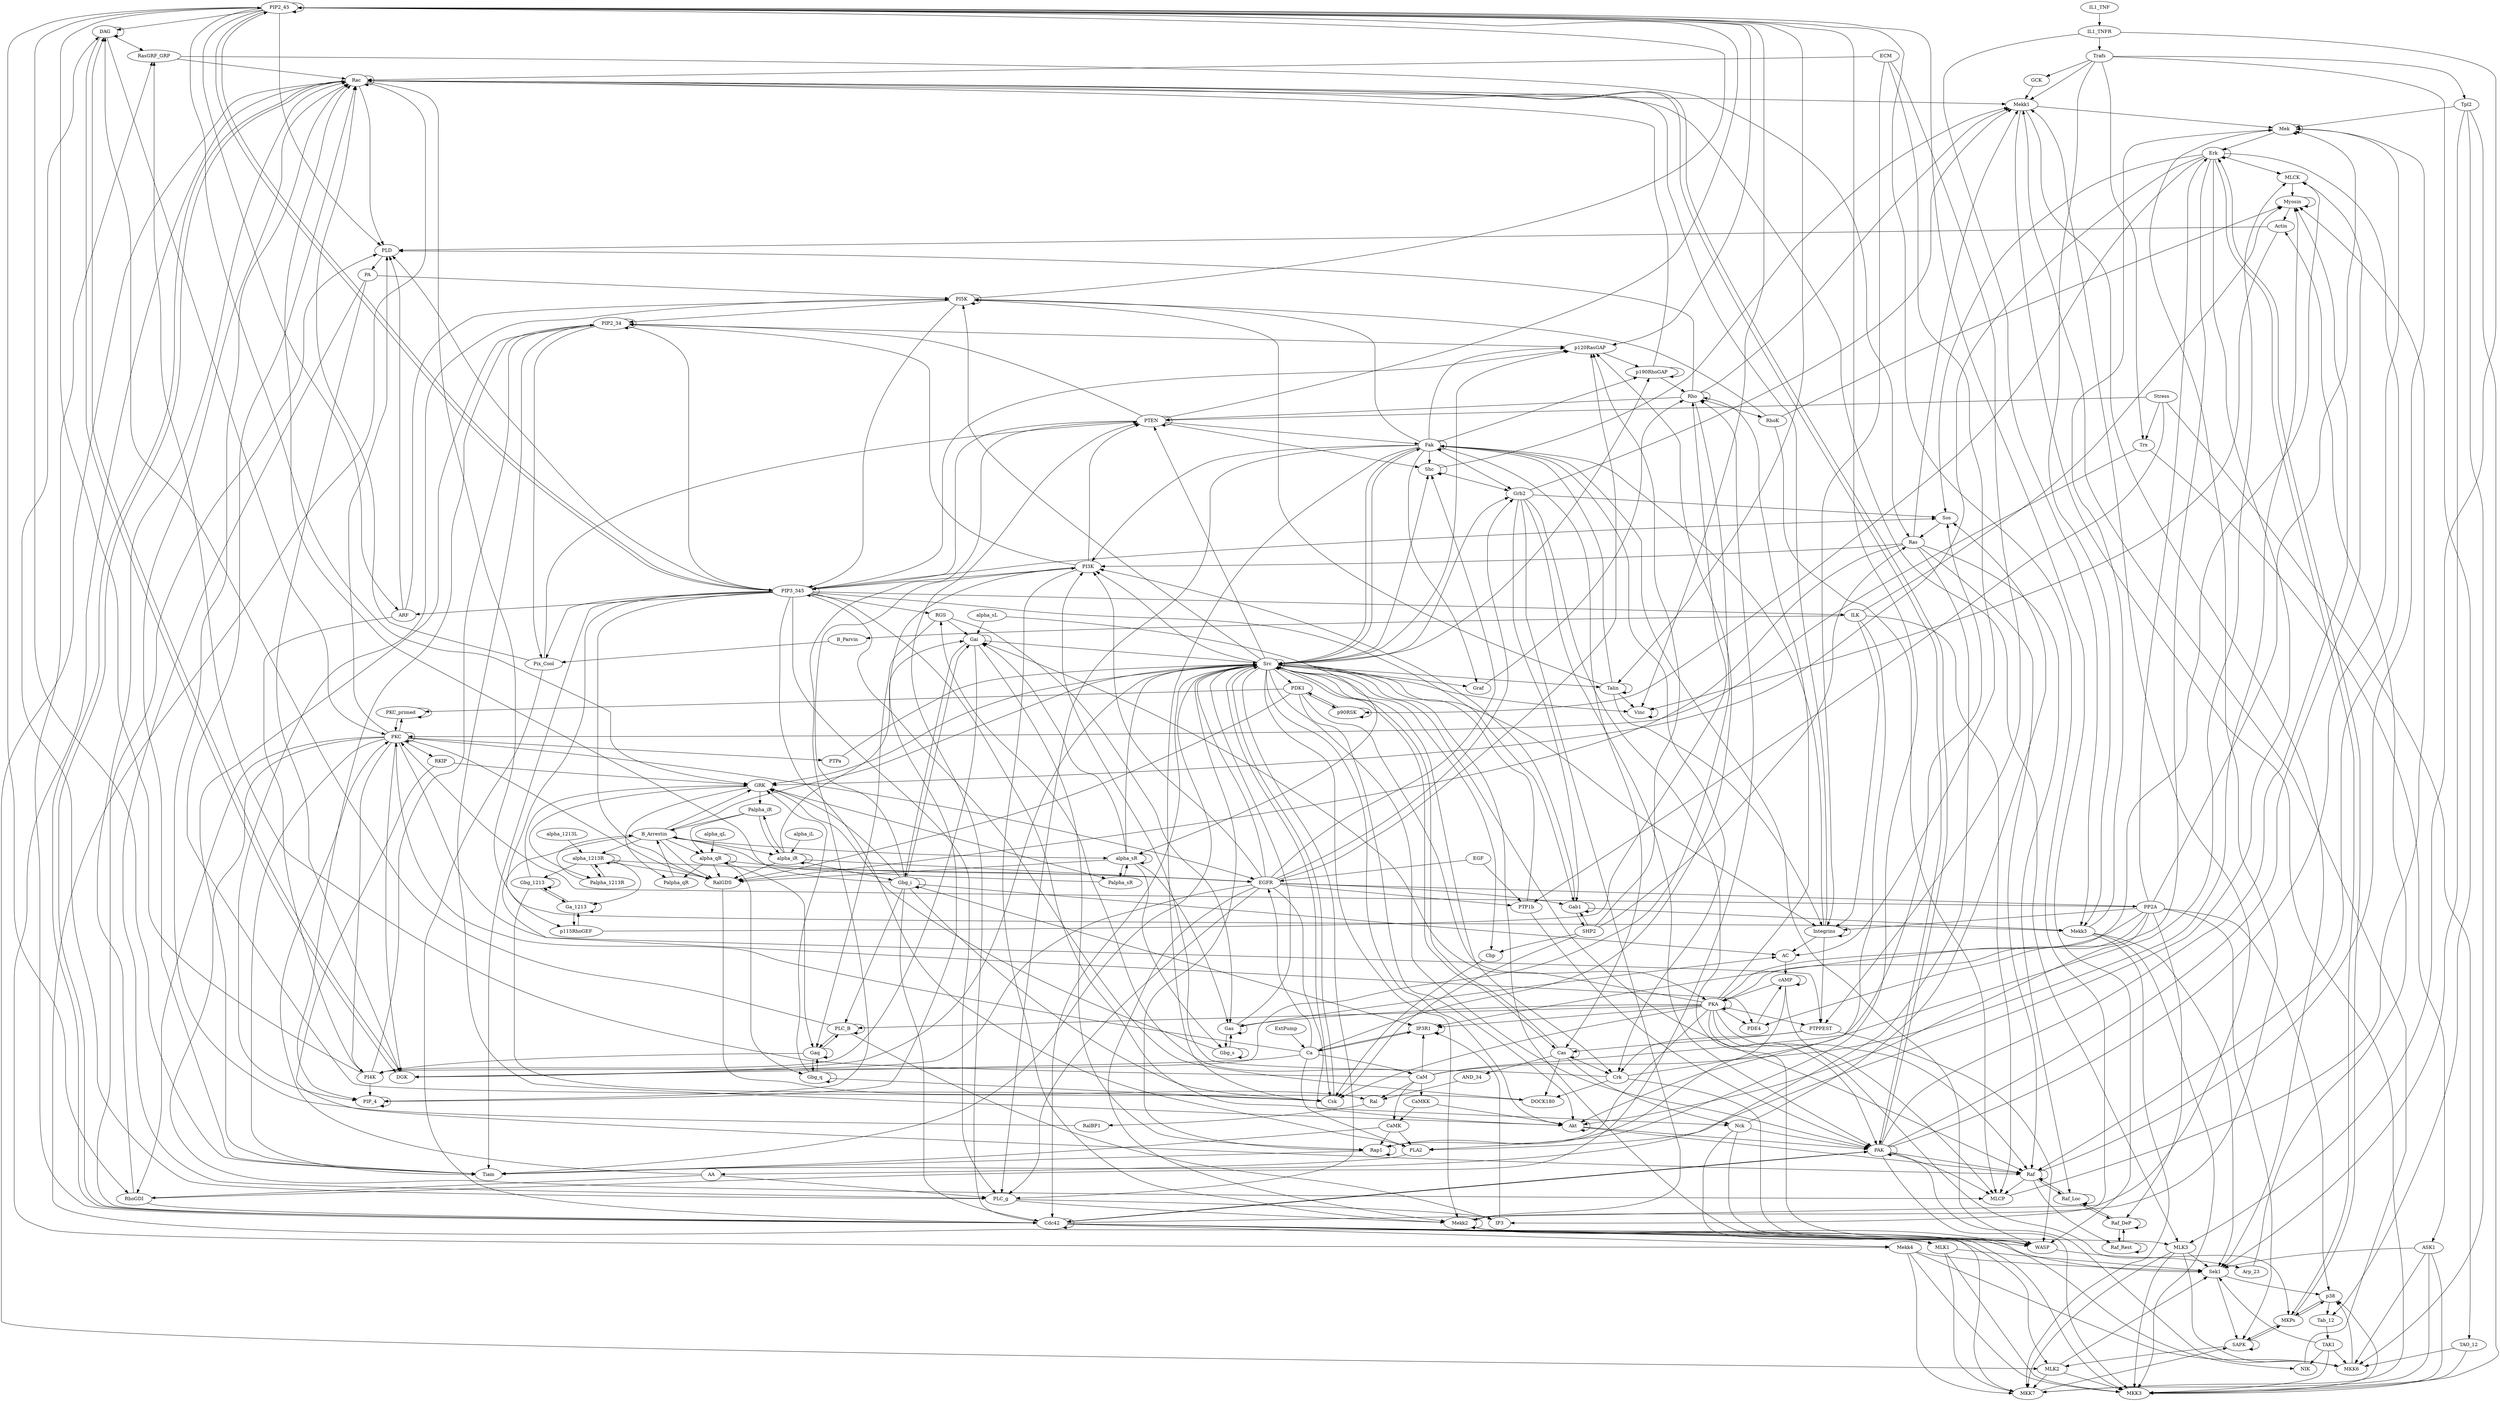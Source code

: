 digraph  {
" Vinc " [equation="  ( Talin && (  (  ( Src )  )  ) )  || ( Actin && (  (  ( Talin && Vinc )  )  && (  ( ! PIP2_45 )  )  ) ) "];
" RKIP " [equation="  ( PKC ) "];
" MLCK " [equation="  (  (  ( CaM && (  (  ( ! PAK )  )  && (  ( ! PKA )  )  )  ) && ! ( PKA  )  ) && ! ( PAK  )  )  || (  (  ( Erk && (  (  ( ! PKA )  )  && (  ( ! PAK )  )  )  ) && ! ( PKA  )  ) && ! ( PAK  )  ) "];
" Gbg_s " [equation="  ( Gas )  || ( alpha_sR && (  (  ( ! Gbg_s )  )  && (  ( ! Gas )  )  ) ) "];
" PTPPEST " [equation="  (  (  ( Integrins && (  (  ( ECM )  )  )  ) && ! ( PKC  )  ) && ! ( PKA  )  ) "];
" Gai " [equation="  ( Gbg_i && (  (  ( ! RGS )  )  && (  ( Gai )  )  ) )  || ( alpha_iR && (  (  ( ! Gbg_i && ! Gai )  )  ) )  || ( PKA && (  (  ( ! Gai )  )  && (  ( ! alpha_sR )  )  && (  ( alpha_sL )  )  && (  ( ! Gbg_i )  )  ) ) "];
" RalGDS " [equation="  (  (  ( alpha_sR && (  (  ( B_Arrestin )  )  )  ) && ! ( PKC  )  ) && ! ( Ras && (  (  ( PDK1 )  )  && (  ( PIP3_345 )  )  )  )  )  || (  (  ( alpha_iR && (  (  ( B_Arrestin )  )  )  ) && ! ( PKC  )  ) && ! ( Ras && (  (  ( PDK1 )  )  && (  ( PIP3_345 )  )  )  )  )  || (  (  ( alpha_qR && (  (  ( B_Arrestin )  )  )  ) && ! ( PKC  )  ) && ! ( Ras && (  (  ( PDK1 )  )  && (  ( PIP3_345 )  )  )  )  )  || (  (  ( alpha_1213R && (  (  ( B_Arrestin )  )  )  ) && ! ( PKC  )  ) && ! ( Ras && (  (  ( PDK1 )  )  && (  ( PIP3_345 )  )  )  )  ) "];
" Palpha_iR " [equation="  ( alpha_iR && (  (  ( GRK )  )  ) ) "];
" alpha_1213R " [equation="  (  ( alpha_1213L  ) && ! ( B_Arrestin && (  (  ( ! Palpha_1213R && ! alpha_1213L && ! alpha_1213R )  )  || (  ( Palpha_1213R )  )  )  )  )  || (  ( Palpha_1213R && (  (  ( ! B_Arrestin )  )  )  ) && ! ( B_Arrestin && (  (  ( ! Palpha_1213R && ! alpha_1213L && ! alpha_1213R )  )  || (  ( Palpha_1213R )  )  )  )  )  || (  ( alpha_1213R  ) && ! ( B_Arrestin && (  (  ( ! Palpha_1213R && ! alpha_1213L && ! alpha_1213R )  )  || (  ( Palpha_1213R )  )  )  )  ) "];
" DAG " [equation="  (  ( PLC_B && (  (  ( PIP2_45 )  )  )  ) && ! ( DGK && (  (  ( DAG )  )  )  )  )  || (  ( PLC_g && (  (  ( PIP2_45 )  )  )  ) && ! ( DGK && (  (  ( DAG )  )  )  )  )  || ( DAG && (  (  ( ! DGK )  )  ) ) "];
" PIP2_45 " [equation="  ( PTEN && (  (  ( PIP3_345 )  )  ) )  || ( PI4K && (  (  ( PI5K )  )  ) )  || ( PIP2_45 ) "];
" Gbg_1213 " [equation="  ( Ga_1213 )  || ( alpha_1213R && (  (  ( ! Ga_1213 )  )  && (  ( ! Gbg_1213 )  )  ) ) "];
" Tpl2 " [equation="  ( Trafs ) "];
" RhoK " [equation="  ( Rho ) "];
" RGS " [equation="  ( CaM && (  (  ( PIP3_345 )  )  ) ) "];
" DGK " [equation="  ( PKC && (  (  ( DAG )  )  ) )  || ( Src && (  (  ( PA && Ca )  )  ) )  || ( EGFR ) "];
" cAMP " [equation="  (  ( AC  ) && ! ( PDE4  )  )  || (  ( cAMP  ) && ! ( PDE4  )  ) "];
" PDK1 " [equation="  ( p90RSK )  || ( Src ) "];
" TAO_12 " [equation="  ( Stress ) "];
" B_Arrestin " [equation="  ( Palpha_iR )  || ( Palpha_qR )  || ( Palpha_1213R )  || ( Palpha_sR ) "];
" B_Parvin " [equation="  ( ILK ) "];
" PLA2 " [equation="  ( PIP2_45 && (  (  ( Erk )  )  && (  ( PIP3_345 )  )  ) )  || ( PIP3_345 && (  (  ( CaMK )  )  && (  ( PIP2_45 )  )  ) )  || ( CaMK && (  (  ( Ca )  )  ) )  || ( Erk && (  (  ( Ca )  )  ) ) "];
" RasGRF_GRP " [equation="  ( CaM && (  (  ( Cdc42 )  )  ) )  || ( DAG && (  (  ( Cdc42 )  )  ) ) "];
" Rac " [equation="  (  (  (  ( RasGRF_GRP && (  (  ( ECM && Integrins )  )  )  ) && ! ( RalBP1 && (  (  ( Rac )  )  )  )  ) && ! ( p190RhoGAP && (  (  ( Rac )  )  )  )  ) && ! ( RhoGDI && (  (  ( ! PAK )  )  )  )  )  || (  ( Pix_Cool && (  (  ( ! PAK )  && (  (  ( ! RhoGDI )  )  &&  (  ( ECM && Integrins )  )  &&  (  ( ! Rac )  )  &&  (  ( ! DOCK180 && ! RasGRF_GRP && ! Tiam )  )  &&  (  ( Cdc42 )  )  )  )  || (  ( ! Gbg_i )  && (  (  ( Cdc42 )  )  &&  (  ( ECM && Integrins )  )  &&  (  ( ! Rac )  )  )  )  || (  ( Gbg_i && PAK )  && (  (  ( ! Rac && ! Cdc42 )  )  &&  (  ( ECM && Integrins )  )  )  )  )  ) && ! ( RhoGDI && (  (  ( ! PAK )  )  )  )  )  || (  (  (  ( Tiam && (  (  ( ECM && Integrins )  )  )  ) && ! ( RalBP1 && (  (  ( Rac )  )  )  )  ) && ! ( p190RhoGAP && (  (  ( Rac )  )  )  )  ) && ! ( RhoGDI && (  (  ( ! PAK )  )  )  )  )  || (  (  (  ( DOCK180 && (  (  ( ECM && Integrins )  )  )  ) && ! ( RalBP1 && (  (  ( Rac )  )  )  )  ) && ! ( p190RhoGAP && (  (  ( Rac )  )  )  )  ) && ! ( RhoGDI && (  (  ( ! PAK )  )  )  )  ) "];
" ILK " [equation="  ( PIP3_345 ) "];
" IL1_TNFR " [equation="  ( IL1_TNF ) "];
" Mekk1 " [equation="  ( Rho && (  (  ( Shc )  )  || (  ( Grb2 )  )  ) )  || ( NIK && (  (  ( Shc )  )  || (  ( Grb2 )  )  ) )  || ( Grb2 && (  (  ( Shc )  )  ) )  || ( Trafs )  || ( Rac )  || ( Ras )  || ( GCK )  || ( Cdc42 ) "];
" PI4K " [equation="  ( Rho )  || ( PKC )  || ( ARF )  || ( Gai )  || ( Gaq ) "];
" p90RSK " [equation="  ( Erk && (  (  ( ! p90RSK )  )  && (  ( PDK1 )  )  ) ) "];
" p120RasGAP " [equation="  (  (  ( PIP3_345  ) && ! ( Fak  )  ) && ! ( Src  )  )  || (  (  ( PIP2_34  ) && ! ( Fak  )  ) && ! ( Src  )  )  || (  (  ( PIP2_45  ) && ! ( Fak  )  ) && ! ( Src  )  )  || (  (  ( Ca  ) && ! ( Fak  )  ) && ! ( Src  )  )  || (  (  (  ( EGFR  ) && ! ( Fak  )  ) && ! ( SHP2  )  ) && ! ( Src  )  ) "];
" MKK6 " [equation="  ( Mekk4 && (  (  ( ASK1 )  )  ) )  || ( PAK && (  (  ( ASK1 )  )  ) )  || ( MLK3 && (  (  ( ASK1 )  )  ) )  || ( TAK1 && (  (  ( ASK1 )  )  ) )  || ( Tpl2 && (  (  ( ASK1 )  )  ) )  || ( TAO_12 && (  (  ( ASK1 )  )  ) ) "];
" Crk " [equation="  (  ( Cas && (  (  ( Fak || Src )  )  )  ) && ! ( PTPPEST  )  ) "];
" Trx " [equation="  ( Stress )  || ( Trafs ) "];
" Ral " [equation="  ( CaM )  || ( RalGDS )  || ( AND_34 ) "];
" Src " [equation="  (  ( Gas && (  (  ( B_Arrestin )  )  )  ) && ! ( Csk && (  (  ( Src )  )  )  )  )  || (  ( PTPa  ) && ! ( Csk && (  (  ( Src )  )  )  )  )  || (  ( alpha_sR && (  (  ( B_Arrestin )  )  )  ) && ! ( Csk && (  (  ( Src )  )  )  )  )  || (  ( Fak && (  (  ( PTP1b )  )  )  ) && ! ( Csk && (  (  ( Src )  )  )  )  )  || (  ( Cas && (  (  ( PTP1b )  )  )  ) && ! ( Csk && (  (  ( Src )  )  )  )  )  || (  ( EGFR  ) && ! ( Csk && (  (  ( Src )  )  )  )  )  || (  ( Gai && (  (  ( B_Arrestin )  )  )  ) && ! ( Csk && (  (  ( Src )  )  )  )  ) "];
" Rap1 " [equation="  ( PKA && (  (  ( Src && cAMP )  )  && (  ( ! Rap1 || ! Gai )  )  ) )  || ( CaMK && (  (  ( Src && cAMP )  )  && (  ( ! Rap1 || ! Gai )  )  ) ) "];
" PI5K " [equation="  ( PA )  || ( PI5K && (  (  ( Talin )  )  ) )  || ( RhoK )  || ( Src && (  (  ( ! PI5K )  )  && (  ( ! Talin )  )  && (  ( Fak )  )  ) )  || ( ARF ) "];
" Integrins " [equation="  ( Talin && (  (  ( ECM )  )  && (  ( ! ILK && ! Integrins )  )  ) )  || ( Src && (  (  ( ! ILK && ! ECM && ! Talin && ! PP2A && ! Integrins )  )  ) )  || ( PP2A && (  (  ( ! Integrins )  )  && (  ( ILK && ECM && Talin )  )  ) )  || ( Integrins && (  (  ( ! ILK && ! Src )  )  ) ) "];
" Cdc42 " [equation="  (  ( Cdc42 && (  (  ( ! RhoGDI )  )  && (  ( Pix_Cool )  )  )  ) && ! ( RhoGDI && (  (  ( Src )  )  )  )  )  || (  ( Pix_Cool && (  (  ( ! Rac && ! Cdc42 )  )  && (  ( Gbg_i && PAK )  )  )  ) && ! ( RhoGDI && (  (  ( Src )  )  )  )  ) "];
" alpha_iR " [equation="  (  ( alpha_iL  ) && ! ( B_Arrestin && (  (  ( ! alpha_iL && ! alpha_iR && ! Palpha_iR )  )  || (  ( Palpha_iR )  )  )  )  )  || (  ( Palpha_iR && (  (  ( ! B_Arrestin )  )  )  ) && ! ( B_Arrestin && (  (  ( ! alpha_iL && ! alpha_iR && ! Palpha_iR )  )  || (  ( Palpha_iR )  )  )  )  )  || (  ( alpha_iR  ) && ! ( B_Arrestin && (  (  ( ! alpha_iL && ! alpha_iR && ! Palpha_iR )  )  || (  ( Palpha_iR )  )  )  )  ) "];
" Akt " [equation="  ( CaMKK && (  (  ( PIP3_345 || PIP2_34 )  )  && (  ( ILK && Src )  )  && (  ( ! Akt )  )  ) )  || ( Akt && (  (  ( ! PP2A )  )  ) )  || ( PDK1 && (  (  ( ILK && Src )  )  && (  ( PIP3_345 || PIP2_34 )  )  && (  ( ! Akt )  )  ) ) "];
" ASK1 " [equation="  ( Trx ) "];
" Mekk2 " [equation="  ( PI3K && (  (  ( ! Mekk2 )  )  && (  ( EGFR )  )  ) )  || ( Src && (  (  ( EGFR )  )  && (  ( ! Mekk2 )  )  ) )  || ( PLC_g && (  (  ( EGFR )  )  && (  ( ! Mekk2 )  )  ) )  || ( Grb2 && (  (  ( ! Mekk2 )  )  && (  ( EGFR )  )  ) ) "];
" PTP1b " [equation="  (  ! (  ( Stress )  || ( EGFR && (  (  ( EGF )  )  ) )  )  ) || ! ( EGFR || Stress || EGF ) "];
" TAK1 " [equation="  ( Tab_12 ) "];
" Nck " [equation="  ( Cas )  || ( EGFR ) "];
" PKC_primed " [equation="  ( PKC && (  (  ( ! PKC_primed )  )  && (  ( PDK1 )  )  ) )  || ( PKC_primed && (  (  ( ! PKC )  )  ) )  || ( PDK1 && (  (  ( ! PKC )  )  ) ) "];
" MLK3 " [equation="  ( IL1_TNFR )  || ( Rac )  || ( Cdc42 ) "];
" PTPa " [equation="  ( PKC ) "];
" Ca " [equation="  (  ( IP3R1  ) && ! ( ExtPump  )  ) "];
" MKPs " [equation="  ( p38 && (  (  ( cAMP )  )  ) )  || ( Erk && (  (  ( cAMP )  )  ) )  || ( SAPK && (  (  ( cAMP )  )  ) ) "];
" PKA " [equation="  (  ( PKA && (  (  ( cAMP )  )  )  ) && ! ( PP2A && (  (  ( PKA )  )  )  )  )  || (  ( PDK1 && (  (  ( cAMP )  )  )  ) && ! ( PP2A && (  (  ( PKA )  )  )  )  ) "];
" PA " [equation="  ( PLD ) "];
" alpha_sR " [equation="  (  ( alpha_sR  ) && ! ( B_Arrestin && (  (  ( ! alpha_sL && ! alpha_sR && ! Palpha_sR )  )  || (  ( Palpha_sR )  )  )  )  )  || (  ( alpha_sL  ) && ! ( B_Arrestin && (  (  ( ! alpha_sL && ! alpha_sR && ! Palpha_sR )  )  || (  ( Palpha_sR )  )  )  )  )  || (  ( Palpha_sR && (  (  ( ! B_Arrestin )  )  )  ) && ! ( B_Arrestin && (  (  ( ! alpha_sL && ! alpha_sR && ! Palpha_sR )  )  || (  ( Palpha_sR )  )  )  )  ) "];
" GRK " [equation="  (  (  ( Gbg_i && (  (  ( PIP2_45 )  )  )  ) && ! ( RKIP  )  ) && ! ( Erk  )  )  || (  (  ( Gbg_q && (  (  ( PIP2_45 )  )  )  ) && ! ( RKIP  )  ) && ! ( Erk  )  )  || (  (  ( B_Arrestin && (  (  ( Src )  )  )  ) && ! ( RKIP  )  ) && ! ( Erk  )  )  || (  (  ( Gbg_1213 && (  (  ( PIP2_45 )  )  )  ) && ! ( RKIP  )  ) && ! ( Erk  )  )  || (  (  ( Gbg_s && (  (  ( PIP2_45 )  )  )  ) && ! ( RKIP  )  ) && ! ( Erk  )  ) "];
" Actin " [equation="  ( Arp_23 && (  (  ( Myosin )  )  ) ) "];
" p38 " [equation="  (  (  ( MKK6  ) && ! ( PP2A  )  ) && ! ( MKPs  )  )  || (  (  ( MKK3  ) && ! ( PP2A  )  ) && ! ( MKPs  )  )  || (  (  ( Sek1  ) && ! ( PP2A  )  ) && ! ( MKPs  )  ) "];
" AA " [equation="  ( PLA2 ) "];
" DOCK180 " [equation="  ( Crk && (  (  ( Cas )  )  && (  ( PIP3_345 )  )  ) ) "];
" Ras " [equation="  ( RasGRF_GRP )  || ( SHP2 )  || ( Sos ) "];
" CaM " [equation="  ( Ca ) "];
" Tiam " [equation="  ( PKC && (  (  ( PIP2_45 || Ras || Rap1 )  )  && (  ( PIP3_345 || PIP2_34 )  )  ) )  || ( Src && (  (  ( PIP2_45 || Ras || Rap1 )  )  && (  ( PIP3_345 || PIP2_34 )  )  ) )  || ( CaMK && (  (  ( PIP3_345 || PIP2_34 )  )  && (  ( PIP2_45 || Ras || Rap1 )  )  ) ) "];
" Gbg_q " [equation="  ( alpha_qR && (  (  ( ! Gaq )  )  && (  ( ! Gbg_q )  )  ) )  || ( Gaq ) "];
" PDE4 " [equation="  ( B_Arrestin && (  (  ( ! Erk )  )  ) )  || ( PKA && (  (  ( B_Arrestin )  )  ) ) "];
" PLC_g " [equation="  ( Src && (  (  ( Fak && PIP3_345 )  )  ) )  || ( Fak && (  (  ( Src )  )  && (  ( ! PIP3_345 && ! AA && ! EGFR && ! PA )  )  ) )  || (  ( EGFR && (  (  ( PIP3_345 )  )  )  ) && ! ( PA && (  (  ( ! Fak && ! Src )  )  && (  ( AA )  )  )  )  ) "];
" Mek " [equation="  (  ( PAK && (  (  ( Tpl2 )  )  )  ) && ! ( PP2A && (  (  ( Mek )  )  )  )  )  || (  ( Tpl2  ) && ! ( PP2A && (  (  ( Mek )  )  )  )  )  || (  ( Mekk1 && (  (  ( Raf )  )  )  ) && ! ( PP2A && (  (  ( Mek )  )  )  )  )  || (  ( Mekk2 && (  (  ( Raf )  )  )  ) && ! ( PP2A && (  (  ( Mek )  )  )  )  )  || (  ( Raf && (  (  ( Tpl2 )  )  )  ) && ! ( PP2A && (  (  ( Mek )  )  )  )  )  || (  ( Mekk3 && (  (  ( Raf )  )  )  ) && ! ( PP2A && (  (  ( Mek )  )  )  )  ) "];
" Erk " [equation="  ( Mek )  || (  (  ( Erk  ) && ! ( PP2A  )  ) && ! ( MKPs  )  ) "];
" WASP " [equation="  (  ( Fak && (  (  ( PIP2_45 || Nck || Grb2 )  )  && (  ( Crk && Cdc42 )  )  )  ) && ! ( PTPPEST  )  )  || (  ( Src && (  (  ( Crk && Cdc42 )  )  && (  ( PIP2_45 || Nck || Grb2 )  )  )  ) && ! ( PTPPEST  )  )  || (  ( Cdc42 && (  (  ( ! PTPPEST && ! Crk )  )  && (  ( Fak || Src )  )  && (  ( PIP2_45 || Nck || Grb2 )  )  )  ) && ! ( PTPPEST  )  ) "];
" Myosin " [equation="  (  ( ILK && (  (  ( ! Myosin )  )  || (  ( ! MLCP )  )  )  ) && ! ( MLCP && (  (  ( Myosin )  )  )  )  )  || (  ( MLCK && (  (  ( CaM )  )  && (  ( ! MLCP )  )  )  ) && ! ( MLCP && (  (  ( Myosin )  )  )  )  )  || (  ( PAK && (  (  ( ! Myosin )  )  || (  ( ! MLCP )  )  )  ) && ! ( MLCP && (  (  ( Myosin )  )  )  )  )  || (  ( RhoK && (  (  ( ! MLCP )  )  || (  ( ! Myosin )  )  )  ) && ! ( MLCP && (  (  ( Myosin )  )  )  )  )  || (  ( CaM && (  (  ( MLCK )  )  && (  ( ! Myosin )  )  )  ) && ! ( MLCP && (  (  ( Myosin )  )  )  )  )  || (  ( Myosin && (  (  ( ! MLCP )  )  )  ) && ! ( MLCP && (  (  ( Myosin )  )  )  )  ) "];
" AC " [equation="  ( Integrins && (  (  ( ECM )  && (  (  ( Gbg_i )  )  &&  (  ( Gas )  )  )  )  ) ) "];
" Gaq " [equation="  ( alpha_qR && (  (  ( ! Gaq )  && (  (  ( ! Gbg_q )  )  )  )  ) )  || ( Gaq && (  (  ( ! RGS && ! PLC_B )  )  && (  ( Gbg_q )  )  ) ) "];
" MKK7 " [equation="  ( Mekk4 && (  (  ( ASK1 )  )  ) )  || ( MLK1 && (  (  ( ASK1 )  )  ) )  || ( MLK2 && (  (  ( ASK1 )  )  ) )  || ( MLK3 && (  (  ( ASK1 )  )  ) )  || ( Mekk1 && (  (  ( ASK1 )  )  ) )  || ( Mekk2 && (  (  ( ASK1 )  )  ) )  || ( Mekk3 && (  (  ( ASK1 )  )  ) ) "];
" PAK " [equation="  (  ( Rac && (  (  ( Nck )  && (  (  ( ! Akt )  )  )  )  || (  ( Grb2 )  )  )  ) && ! ( PKA  )  )  || (  (  ( Src && (  (  ( PAK )  && (  (  ( Rac || Cdc42 )  )  )  )  )  ) && ! ( PKA  )  ) && ! ( PTP1b  )  )  || (  ( Cdc42 && (  (  ( Nck )  && (  (  ( ! Akt )  )  )  )  || (  ( Grb2 )  )  )  ) && ! ( PKA  )  ) "];
" MKK3 " [equation="  ( Mekk4 && (  (  ( ASK1 )  )  ) )  || ( MLK1 && (  (  ( ASK1 )  )  ) )  || ( MLK2 && (  (  ( ASK1 )  )  ) )  || ( MLK3 && (  (  ( ASK1 )  )  ) )  || ( TAK1 && (  (  ( ASK1 )  )  ) )  || ( Tpl2 && (  (  ( ASK1 )  )  ) )  || ( Mekk2 && (  (  ( ASK1 )  )  ) )  || ( Mekk3 && (  (  ( ASK1 )  )  ) )  || ( PAK && (  (  ( ASK1 )  )  ) )  || ( TAO_12 && (  (  ( ASK1 )  )  ) ) "];
" Cbp " [equation="  (  ( Src  ) && ! ( SHP2  )  ) "];
" Ga_1213 " [equation="  ( Ga_1213 && (  (  ( ! p115RhoGEF )  )  && (  ( Gbg_1213 )  )  ) )  || ( alpha_1213R && (  (  ( ! Gbg_1213 && ! Ga_1213 )  )  ) ) "];
" Talin " [equation="  ( PIP2_45 && (  (  ( ! Talin )  )  ) )  || ( Talin && (  (  ( ! Src )  )  ) ) "];
" Grb2 " [equation="  ( Src && (  (  ( Fak )  )  ) )  || ( EGFR )  || ( Shc ) "];
" PTEN " [equation="  (  ( Stress  ) && ! ( Src && (  (  ( PTEN )  )  )  )  )  || (  ( Pix_Cool && (  (  ( PI3K )  )  && (  ( Rho )  )  && (  ( Cdc42 )  )  )  ) && ! ( Src && (  (  ( PTEN )  )  )  )  ) "];
" Raf_Rest " [equation="  (  ( Raf_Rest && (  (  ( ! Raf_DeP )  )  ) )  || ( Raf_DeP && (  (  ( ! Raf && ! Raf_Rest )  )  ) )  ) || ! ( Raf || Raf_DeP || Raf_Rest ) "];
" p190RhoGAP " [equation="  ( Fak && (  (  ( Src )  )  ) )  || ( Src && (  (  ( Fak )  )  || (  ( ! p190RhoGAP )  )  || (  ( ! p120RasGAP )  )  ) ) "];
" Sek1 " [equation="  ( Mekk4 && (  (  ( ASK1 )  )  ) )  || ( MLK1 && (  (  ( ASK1 )  )  ) )  || ( MLK2 && (  (  ( ASK1 )  )  ) )  || ( MLK3 && (  (  ( ASK1 )  )  ) )  || ( TAK1 && (  (  ( ASK1 )  )  ) )  || ( Mekk1 && (  (  ( ASK1 )  )  ) )  || ( Tpl2 && (  (  ( ASK1 )  )  ) )  || ( Mekk2 && (  (  ( ASK1 )  )  ) )  || ( Mekk3 && (  (  ( ASK1 )  )  ) ) "];
" Graf " [equation="  ( Fak && (  (  ( Src )  )  ) ) "];
" Palpha_qR " [equation="  ( alpha_qR && (  (  ( GRK )  )  ) ) "];
" PIP3_345 " [equation="  (  ( PI3K && (  (  ( PIP2_45 )  )  )  ) && ! ( PTEN && (  (  ( PIP3_345 )  )  )  )  )  || (  ( PI5K && (  (  ( PIP2_34 )  )  )  ) && ! ( PTEN && (  (  ( PIP3_345 )  )  )  )  ) "];
" p115RhoGEF " [equation="  ( Ga_1213 && (  (  ( PIP3_345 )  )  ) ) "];
" GCK " [equation="  ( Trafs ) "];
" Trafs " [equation="  ( IL1_TNFR ) "];
" CaMKK " [equation="  ( CaM ) "];
" PLC_B " [equation="  ( Gaq )  || (  ( Gbg_i && (  (  ( PLC_B )  )  )  ) && ! ( PKA && (  (  ( ! Gaq )  )  )  )  ) "];
" Mekk4 " [equation="  ( Cdc42 )  || ( Rac ) "];
" SHP2 " [equation="  ( Gab1 ) "];
" Arp_23 " [equation="  ( WASP ) "];
" MLCP " [equation="  (  (  (  (  (  ( PKA && (  (  ( RhoK )  )  )  ) && ! ( ILK  )  ) && ! ( PKC  )  ) && ! ( PAK  )  ) && ! ( Raf  )  )  ) || ! ( ILK || PKC || RhoK || PKA || Raf || PAK ) "];
" Palpha_1213R " [equation="  ( alpha_1213R && (  (  ( GRK )  )  ) ) "];
" PIP_4 " [equation="  (  (  ( PTEN && (  (  ( PIP2_34 )  )  && (  ( ! PIP_4 )  )  )  ) && ! ( PI3K && (  (  ( PIP_4 )  )  )  )  ) && ! ( PI5K && (  (  ( PIP_4 )  )  )  )  )  || (  (  ( PIP_4 && (  (  ( ! PI3K )  )  && (  ( ! PI5K )  )  )  ) && ! ( PI3K && (  (  ( PIP_4 )  )  )  )  ) && ! ( PI5K && (  (  ( PIP_4 )  )  )  )  )  || (  (  ( PI4K && (  (  ( ! PIP_4 )  )  )  ) && ! ( PI3K && (  (  ( PIP_4 )  )  )  )  ) && ! ( PI5K && (  (  ( PIP_4 )  )  )  )  ) "];
" EGFR " [equation="  ( EGF && (  (  ( ! PKC )  )  ) )  || ( alpha_qR && (  (  ( PKC && Ca )  )  ) )  || ( alpha_iR && (  (  ( PKC && Ca )  )  ) )  || ( alpha_1213R && (  (  ( PKC && Ca )  )  ) ) "];
" PP2A " [equation="  (  ! (  ( EGFR )  )  ) || ! ( EGFR ) "];
" alpha_qR " [equation="  (  ( alpha_qL  ) && ! ( B_Arrestin && (  (  ( Palpha_iR )  )  || (  ( ! alpha_qL && ! alpha_qR && ! Palpha_iR )  )  )  )  )  || (  ( Palpha_iR && (  (  ( ! B_Arrestin )  )  )  ) && ! ( B_Arrestin && (  (  ( Palpha_iR )  )  || (  ( ! alpha_qL && ! alpha_qR && ! Palpha_iR )  )  )  )  )  || (  ( alpha_qR  ) && ! ( B_Arrestin && (  (  ( Palpha_iR )  )  || (  ( ! alpha_qL && ! alpha_qR && ! Palpha_iR )  )  )  )  ) "];
" Palpha_sR " [equation="  ( alpha_sR && (  (  ( GRK )  )  ) ) "];
" Pix_Cool " [equation="  ( PIP2_34 && (  (  ( B_Parvin )  )  ) )  || ( PIP3_345 && (  (  ( B_Parvin )  )  ) ) "];
" MLK1 " [equation="  ( Rac )  || ( Cdc42 ) "];
" PKC " [equation="  (  ( AA && (  (  ( Ca )  )  && (  ( PKC_primed )  )  )  ) && ! ( Trx && (  (  ( PKC )  )  )  )  )  || (  ( PKC && (  (  ( ! PP2A )  )  && (  ( ! Trx )  )  )  ) && ! ( Trx && (  (  ( PKC )  )  )  )  )  || (  ( DAG && (  (  ( Ca )  )  && (  ( PKC_primed )  )  )  ) && ! ( Trx && (  (  ( PKC )  )  )  )  ) "];
" Raf_Loc " [equation="  ( Raf_Loc && (  (  ( ! Raf )  )  ) )  || ( Ras && (  (  ( ! Raf_Loc )  )  && (  ( Raf_DeP )  )  ) ) "];
" MLK2 " [equation="  ( Cdc42 && (  (  ( SAPK )  )  ) )  || ( Rac && (  (  ( SAPK )  )  ) ) "];
" NIK " [equation="  ( TAK1 )  || ( Nck ) "];
" PLD " [equation="  ( Rho && (  (  ( ! ARF )  )  && (  ( Actin )  && (  (  ( PIP2_45 )  )  ||  (  ( PIP3_345 )  )  )  )  ) )  || ( PKC && (  (  ( ! ARF )  )  && (  ( Actin )  && (  (  ( PIP2_45 )  )  ||  (  ( PIP3_345 )  )  )  )  ) )  || ( ARF && (  (  ( PIP3_345 )  )  || (  ( PIP2_45 )  )  ) )  || ( Rac && (  (  ( ! ARF )  )  && (  ( Actin )  && (  (  ( PIP3_345 )  )  ||  (  ( PIP2_45 )  )  )  )  ) )  || ( Cdc42 && (  (  ( ! ARF )  )  && (  ( Actin )  && (  (  ( PIP3_345 )  )  ||  (  ( PIP2_45 )  )  )  )  ) ) "];
" Gbg_i " [equation="  ( alpha_iR && (  (  ( ! Gai )  )  && (  ( ! Gbg_i )  )  ) )  || ( Gai ) "];
" Gab1 " [equation="  (  ( Gab1 && (  (  ( PIP3_345 && EGFR )  )  )  ) && ! ( SHP2  )  )  || (  ( Grb2 && (  (  ( EGFR )  && (  (  ( ! Gab1 )  )  )  )  )  ) && ! ( SHP2  )  ) "];
" Csk " [equation="  ( Cbp && (  (  ( Gbg_i || PKA || Gbg_1213 || Gbg_q )  )  || (  ( ! SHP2 && ! Gbg_i && ! PKA && ! Gbg_1213 && ! Gbg_q )  )  ) )  || (  ( Fak && (  (  ( Src && Cbp )  )  )  ) && ! ( SHP2  )  ) "];
" PI3K " [equation="  ( Gbg_i )  || ( Gab1 )  || ( Fak )  || ( Crk )  || ( Ras )  || ( EGFR && (  (  ( Src )  )  ) ) "];
" Raf_DeP " [equation="  ( PP2A && (  (  ( Raf_Rest )  )  && (  ( ! Raf_DeP )  )  ) )  || ( Raf_DeP && (  (  ( ! Raf_Loc )  )  ) ) "];
" Tab_12 " [equation="  (  ( Trafs  ) && ! ( p38  )  ) "];
" CaMK " [equation="  ( CaMKK && (  (  ( CaM )  )  ) ) "];
" RalBP1 " [equation="  ( Ral ) "];
" RhoGDI " [equation="  (  ! (  ( AA )  || ( PKC )  || ( PIP2_45 )  )  ) || ! ( PIP2_45 || AA || PKC ) "];
" SAPK " [equation="  (  (  ( MKK7  ) && ! ( MKPs && (  (  ( SAPK )  )  )  )  ) && ! ( PP2A && (  (  ( SAPK )  )  )  )  )  || (  (  ( Sek1  ) && ! ( MKPs && (  (  ( SAPK )  )  )  )  ) && ! ( PP2A && (  (  ( SAPK )  )  )  )  ) "];
" Mekk3 " [equation="  (  ( Trafs  ) && ! ( Gab1  )  )  || (  ( Rac  ) && ! ( Gab1  )  )  || (  ( IL1_TNFR  ) && ! ( Gab1  )  ) "];
" Sos " [equation="  (  ( Grb2 && (  (  ( PIP3_345 )  )  )  ) && ! ( Erk  )  )  || ( Nck && (  (  ( PIP3_345 )  )  && (  ( Crk )  )  ) ) "];
" Rho " [equation="  ( Rho && (  (  ( ! Graf && ! p190RhoGAP && ! PKA )  )  ) )  || ( p115RhoGEF && (  (  ( ! RhoGDI && ! Rho )  )  ) ) "];
" Cas " [equation="  (  ( Src && (  (  ( Fak )  )  )  ) && ! ( PTPPEST && (  (  ( Cas )  )  )  )  ) "];
" AND_34 " [equation="  ( Cas ) "];
" IP3 " [equation="  ( PLC_B && (  (  ( PIP2_45 )  )  ) )  || ( PLC_g && (  (  ( PIP2_45 )  )  ) ) "];
" PIP2_34 " [equation="  ( PIP2_34 && (  (  ( ! PTEN )  )  && (  ( ! PI5K )  )  ) )  || ( PI4K && (  (  ( ! PIP2_34 )  )  && (  ( PI3K )  )  ) ) "];
" Shc " [equation="  (  ( EGFR && (  (  ( Fak && Src )  )  )  ) && ! ( Shc && (  (  ( Fak && EGFR && Src && PTEN )  )  )  )  ) "];
" Gas " [equation="  ( alpha_sR && (  (  ( ! Gbg_s )  )  && (  ( ! PKA )  )  && (  ( ! Gas )  )  ) )  || ( Gbg_s && (  (  ( ! RGS )  )  && (  ( Gas )  )  ) ) "];
" ARF " [equation="  ( PIP3_345 )  || ( PIP2_45 ) "];
" Fak " [equation="  (  ( Src && (  (  ( Fak )  )  )  ) && ! ( PTEN && (  (  ( Fak )  )  )  )  )  || (  ( Integrins && (  (  ( Talin )  )  )  ) && ! ( PTEN && (  (  ( Fak )  )  )  )  ) "];
" Raf " [equation="  ( Src && (  (  ( RKIP && Raf_Loc && PAK )  )  && (  ( ! Raf )  )  ) )  || ( Ras && (  (  ( Raf )  )  ) )  || ( Raf && (  (  ( ! PKA && ! Akt && ! Erk )  )  ) )  || ( PAK && (  (  ( ! Ras && ! Akt && ! Erk )  )  && (  ( Raf )  )  ) ) "];
" IP3R1 " [equation="  (  (  (  ( Gbg_i  ) && ! ( Ca && (  (  ( IP3R1 )  )  && (  ( ! IP3 )  )  )  )  ) && ! ( CaM && (  (  ( IP3R1 )  )  && (  ( Ca )  )  )  )  ) && ! ( IP3R1 && (  (  ( CaM && Gbg_i )  )  && (  ( ! IP3 && ! PP2A && ! PKA && ! Ca )  )  )  )  )  || (  (  ( IP3 && (  (  ( Ca )  )  )  ) && ! ( Ca && (  (  ( IP3R1 )  )  && (  ( ! IP3 )  )  )  )  ) && ! ( CaM && (  (  ( IP3R1 )  )  && (  ( Ca )  )  )  )  )  || (  (  (  ( PKA  ) && ! ( Ca && (  (  ( IP3R1 )  )  && (  ( ! IP3 )  )  )  )  ) && ! ( CaM && (  (  ( IP3R1 )  )  && (  ( Ca )  )  )  )  ) && ! ( PP2A && (  (  ( IP3R1 )  )  )  )  ) "];
" ECM ";
" alpha_sL ";
" alpha_1213L ";
" Stress ";
" IL1_TNF ";
" alpha_iL ";
" EGF ";
" ExtPump ";
" alpha_qL ";
" Vinc " -> " Vinc ";
" RKIP " -> " GRK ";
" RKIP " -> " Raf ";
" MLCK " -> " Myosin ";
" Gbg_s " -> " Gbg_s ";
" Gbg_s " -> " GRK ";
" Gbg_s " -> " Gas ";
" PTPPEST " -> " Crk ";
" PTPPEST " -> " WASP ";
" PTPPEST " -> " Cas ";
" Gai " -> " Gai ";
" Gai " -> " PI4K ";
" Gai " -> " Src ";
" Gai " -> " Rap1 ";
" Gai " -> " Gbg_i ";
" RalGDS " -> " Ral ";
" Palpha_iR " -> " B_Arrestin ";
" Palpha_iR " -> " alpha_iR ";
" Palpha_iR " -> " alpha_qR ";
" alpha_1213R " -> " RalGDS ";
" alpha_1213R " -> " alpha_1213R ";
" alpha_1213R " -> " Gbg_1213 ";
" alpha_1213R " -> " Ga_1213 ";
" alpha_1213R " -> " Palpha_1213R ";
" alpha_1213R " -> " EGFR ";
" DAG " -> " DAG ";
" DAG " -> " DGK ";
" DAG " -> " RasGRF_GRP ";
" DAG " -> " PKC ";
" PIP2_45 " -> " Vinc ";
" PIP2_45 " -> " DAG ";
" PIP2_45 " -> " PIP2_45 ";
" PIP2_45 " -> " PLA2 ";
" PIP2_45 " -> " p120RasGAP ";
" PIP2_45 " -> " GRK ";
" PIP2_45 " -> " Tiam ";
" PIP2_45 " -> " WASP ";
" PIP2_45 " -> " Talin ";
" PIP2_45 " -> " PIP3_345 ";
" PIP2_45 " -> " PLD ";
" PIP2_45 " -> " RhoGDI ";
" PIP2_45 " -> " IP3 ";
" PIP2_45 " -> " ARF ";
" Gbg_1213 " -> " Gbg_1213 ";
" Gbg_1213 " -> " GRK ";
" Gbg_1213 " -> " Ga_1213 ";
" Gbg_1213 " -> " Csk ";
" Tpl2 " -> " MKK6 ";
" Tpl2 " -> " Mek ";
" Tpl2 " -> " MKK3 ";
" Tpl2 " -> " Sek1 ";
" RhoK " -> " PI5K ";
" RhoK " -> " Myosin ";
" RhoK " -> " MLCP ";
" RGS " -> " Gai ";
" RGS " -> " Gaq ";
" RGS " -> " Gas ";
" DGK " -> " DAG ";
" cAMP " -> " cAMP ";
" cAMP " -> " Rap1 ";
" cAMP " -> " MKPs ";
" cAMP " -> " PKA ";
" PDK1 " -> " RalGDS ";
" PDK1 " -> " p90RSK ";
" PDK1 " -> " Akt ";
" PDK1 " -> " PKC_primed ";
" PDK1 " -> " PKA ";
" TAO_12 " -> " MKK6 ";
" TAO_12 " -> " MKK3 ";
" B_Arrestin " -> " RalGDS ";
" B_Arrestin " -> " alpha_1213R ";
" B_Arrestin " -> " Src ";
" B_Arrestin " -> " alpha_iR ";
" B_Arrestin " -> " alpha_sR ";
" B_Arrestin " -> " GRK ";
" B_Arrestin " -> " PDE4 ";
" B_Arrestin " -> " alpha_qR ";
" B_Parvin " -> " Pix_Cool ";
" PLA2 " -> " AA ";
" RasGRF_GRP " -> " Rac ";
" RasGRF_GRP " -> " Ras ";
" Rac " -> " Rac ";
" Rac " -> " Mekk1 ";
" Rac " -> " Cdc42 ";
" Rac " -> " MLK3 ";
" Rac " -> " PAK ";
" Rac " -> " Mekk4 ";
" Rac " -> " MLK1 ";
" Rac " -> " MLK2 ";
" Rac " -> " PLD ";
" Rac " -> " Mekk3 ";
" ILK " -> " B_Parvin ";
" ILK " -> " Integrins ";
" ILK " -> " Akt ";
" ILK " -> " Myosin ";
" ILK " -> " MLCP ";
" IL1_TNFR " -> " MLK3 ";
" IL1_TNFR " -> " Trafs ";
" IL1_TNFR " -> " Mekk3 ";
" Mekk1 " -> " Mek ";
" Mekk1 " -> " MKK7 ";
" Mekk1 " -> " Sek1 ";
" PI4K " -> " PIP2_45 ";
" PI4K " -> " PIP_4 ";
" PI4K " -> " PIP2_34 ";
" p90RSK " -> " PDK1 ";
" p90RSK " -> " p90RSK ";
" p120RasGAP " -> " p190RhoGAP ";
" MKK6 " -> " p38 ";
" Crk " -> " DOCK180 ";
" Crk " -> " WASP ";
" Crk " -> " PI3K ";
" Crk " -> " Sos ";
" Trx " -> " ASK1 ";
" Trx " -> " PKC ";
" Ral " -> " RalBP1 ";
" Src " -> " Vinc ";
" Src " -> " DGK ";
" Src " -> " PDK1 ";
" Src " -> " p120RasGAP ";
" Src " -> " Crk ";
" Src " -> " Src ";
" Src " -> " Rap1 ";
" Src " -> " PI5K ";
" Src " -> " Integrins ";
" Src " -> " Cdc42 ";
" Src " -> " Akt ";
" Src " -> " Mekk2 ";
" Src " -> " GRK ";
" Src " -> " Tiam ";
" Src " -> " PLC_g ";
" Src " -> " WASP ";
" Src " -> " PAK ";
" Src " -> " Cbp ";
" Src " -> " Talin ";
" Src " -> " Grb2 ";
" Src " -> " PTEN ";
" Src " -> " p190RhoGAP ";
" Src " -> " Graf ";
" Src " -> " Csk ";
" Src " -> " PI3K ";
" Src " -> " Cas ";
" Src " -> " Shc ";
" Src " -> " Fak ";
" Src " -> " Raf ";
" Rap1 " -> " Rap1 ";
" Rap1 " -> " Tiam ";
" PI5K " -> " PIP2_45 ";
" PI5K " -> " PI5K ";
" PI5K " -> " PIP3_345 ";
" PI5K " -> " PIP_4 ";
" PI5K " -> " PIP2_34 ";
" Integrins " -> " PTPPEST ";
" Integrins " -> " Rac ";
" Integrins " -> " Integrins ";
" Integrins " -> " AC ";
" Integrins " -> " Fak ";
" Cdc42 " -> " RasGRF_GRP ";
" Cdc42 " -> " Rac ";
" Cdc42 " -> " Mekk1 ";
" Cdc42 " -> " Cdc42 ";
" Cdc42 " -> " MLK3 ";
" Cdc42 " -> " WASP ";
" Cdc42 " -> " PAK ";
" Cdc42 " -> " PTEN ";
" Cdc42 " -> " Mekk4 ";
" Cdc42 " -> " MLK1 ";
" Cdc42 " -> " MLK2 ";
" Cdc42 " -> " PLD ";
" alpha_iR " -> " Gai ";
" alpha_iR " -> " RalGDS ";
" alpha_iR " -> " Palpha_iR ";
" alpha_iR " -> " alpha_iR ";
" alpha_iR " -> " EGFR ";
" alpha_iR " -> " Gbg_i ";
" Akt " -> " Akt ";
" Akt " -> " PAK ";
" Akt " -> " Raf ";
" ASK1 " -> " MKK6 ";
" ASK1 " -> " MKK7 ";
" ASK1 " -> " MKK3 ";
" ASK1 " -> " Sek1 ";
" Mekk2 " -> " Mekk2 ";
" Mekk2 " -> " Mek ";
" Mekk2 " -> " MKK7 ";
" Mekk2 " -> " MKK3 ";
" Mekk2 " -> " Sek1 ";
" PTP1b " -> " Src ";
" PTP1b " -> " PAK ";
" TAK1 " -> " MKK6 ";
" TAK1 " -> " MKK3 ";
" TAK1 " -> " Sek1 ";
" TAK1 " -> " NIK ";
" Nck " -> " WASP ";
" Nck " -> " PAK ";
" Nck " -> " NIK ";
" Nck " -> " Sos ";
" PKC_primed " -> " PKC_primed ";
" PKC_primed " -> " PKC ";
" MLK3 " -> " MKK6 ";
" MLK3 " -> " MKK7 ";
" MLK3 " -> " MKK3 ";
" MLK3 " -> " Sek1 ";
" PTPa " -> " Src ";
" Ca " -> " DGK ";
" Ca " -> " PLA2 ";
" Ca " -> " p120RasGAP ";
" Ca " -> " CaM ";
" Ca " -> " EGFR ";
" Ca " -> " PKC ";
" Ca " -> " IP3R1 ";
" MKPs " -> " p38 ";
" MKPs " -> " Erk ";
" MKPs " -> " SAPK ";
" PKA " -> " MLCK ";
" PKA " -> " PTPPEST ";
" PKA " -> " Gai ";
" PKA " -> " Rap1 ";
" PKA " -> " PKA ";
" PKA " -> " PDE4 ";
" PKA " -> " PAK ";
" PKA " -> " PLC_B ";
" PKA " -> " MLCP ";
" PKA " -> " Csk ";
" PKA " -> " Rho ";
" PKA " -> " Gas ";
" PKA " -> " Raf ";
" PKA " -> " IP3R1 ";
" PA " -> " DGK ";
" PA " -> " PI5K ";
" PA " -> " PLC_g ";
" alpha_sR " -> " Gbg_s ";
" alpha_sR " -> " Gai ";
" alpha_sR " -> " RalGDS ";
" alpha_sR " -> " Src ";
" alpha_sR " -> " alpha_sR ";
" alpha_sR " -> " Palpha_sR ";
" alpha_sR " -> " Gas ";
" GRK " -> " Palpha_iR ";
" GRK " -> " Palpha_qR ";
" GRK " -> " Palpha_1213R ";
" GRK " -> " Palpha_sR ";
" Actin " -> " Vinc ";
" Actin " -> " PLD ";
" p38 " -> " MKPs ";
" p38 " -> " Tab_12 ";
" AA " -> " PLC_g ";
" AA " -> " PKC ";
" AA " -> " RhoGDI ";
" DOCK180 " -> " Rac ";
" Ras " -> " RalGDS ";
" Ras " -> " Mekk1 ";
" Ras " -> " Tiam ";
" Ras " -> " Raf_Loc ";
" Ras " -> " PI3K ";
" Ras " -> " Raf ";
" CaM " -> " MLCK ";
" CaM " -> " RGS ";
" CaM " -> " RasGRF_GRP ";
" CaM " -> " Ral ";
" CaM " -> " Myosin ";
" CaM " -> " CaMKK ";
" CaM " -> " CaMK ";
" CaM " -> " IP3R1 ";
" Tiam " -> " Rac ";
" Gbg_q " -> " GRK ";
" Gbg_q " -> " Gbg_q ";
" Gbg_q " -> " Gaq ";
" Gbg_q " -> " Csk ";
" PDE4 " -> " cAMP ";
" PLC_g " -> " DAG ";
" PLC_g " -> " Mekk2 ";
" PLC_g " -> " IP3 ";
" Mek " -> " Mek ";
" Mek " -> " Erk ";
" Erk " -> " MLCK ";
" Erk " -> " PLA2 ";
" Erk " -> " p90RSK ";
" Erk " -> " MKPs ";
" Erk " -> " GRK ";
" Erk " -> " PDE4 ";
" Erk " -> " Erk ";
" Erk " -> " Sos ";
" Erk " -> " Raf ";
" WASP " -> " Arp_23 ";
" Myosin " -> " Actin ";
" Myosin " -> " Myosin ";
" AC " -> " cAMP ";
" Gaq " -> " PI4K ";
" Gaq " -> " Gbg_q ";
" Gaq " -> " Gaq ";
" Gaq " -> " PLC_B ";
" MKK7 " -> " SAPK ";
" PAK " -> " MLCK ";
" PAK " -> " Rac ";
" PAK " -> " MKK6 ";
" PAK " -> " Cdc42 ";
" PAK " -> " Mek ";
" PAK " -> " Myosin ";
" PAK " -> " PAK ";
" PAK " -> " MKK3 ";
" PAK " -> " MLCP ";
" PAK " -> " Raf ";
" MKK3 " -> " p38 ";
" Cbp " -> " Csk ";
" Ga_1213 " -> " Gbg_1213 ";
" Ga_1213 " -> " Ga_1213 ";
" Ga_1213 " -> " p115RhoGEF ";
" Talin " -> " Vinc ";
" Talin " -> " PI5K ";
" Talin " -> " Integrins ";
" Talin " -> " Talin ";
" Talin " -> " Fak ";
" Grb2 " -> " Mekk1 ";
" Grb2 " -> " Mekk2 ";
" Grb2 " -> " WASP ";
" Grb2 " -> " PAK ";
" Grb2 " -> " Gab1 ";
" Grb2 " -> " Sos ";
" PTEN " -> " PIP2_45 ";
" PTEN " -> " PTEN ";
" PTEN " -> " PIP3_345 ";
" PTEN " -> " PIP_4 ";
" PTEN " -> " PIP2_34 ";
" PTEN " -> " Shc ";
" PTEN " -> " Fak ";
" Raf_Rest " -> " Raf_Rest ";
" Raf_Rest " -> " Raf_DeP ";
" p190RhoGAP " -> " Rac ";
" p190RhoGAP " -> " p190RhoGAP ";
" p190RhoGAP " -> " Rho ";
" Sek1 " -> " p38 ";
" Sek1 " -> " SAPK ";
" Graf " -> " Rho ";
" Palpha_qR " -> " B_Arrestin ";
" PIP3_345 " -> " RalGDS ";
" PIP3_345 " -> " PIP2_45 ";
" PIP3_345 " -> " RGS ";
" PIP3_345 " -> " PLA2 ";
" PIP3_345 " -> " ILK ";
" PIP3_345 " -> " p120RasGAP ";
" PIP3_345 " -> " Akt ";
" PIP3_345 " -> " DOCK180 ";
" PIP3_345 " -> " Tiam ";
" PIP3_345 " -> " PLC_g ";
" PIP3_345 " -> " PIP3_345 ";
" PIP3_345 " -> " p115RhoGEF ";
" PIP3_345 " -> " Pix_Cool ";
" PIP3_345 " -> " PLD ";
" PIP3_345 " -> " Gab1 ";
" PIP3_345 " -> " Sos ";
" PIP3_345 " -> " ARF ";
" p115RhoGEF " -> " Ga_1213 ";
" p115RhoGEF " -> " Rho ";
" GCK " -> " Mekk1 ";
" Trafs " -> " Tpl2 ";
" Trafs " -> " Mekk1 ";
" Trafs " -> " Trx ";
" Trafs " -> " GCK ";
" Trafs " -> " Tab_12 ";
" Trafs " -> " Mekk3 ";
" CaMKK " -> " Akt ";
" CaMKK " -> " CaMK ";
" PLC_B " -> " DAG ";
" PLC_B " -> " Gaq ";
" PLC_B " -> " PLC_B ";
" PLC_B " -> " IP3 ";
" Mekk4 " -> " MKK6 ";
" Mekk4 " -> " MKK7 ";
" Mekk4 " -> " MKK3 ";
" Mekk4 " -> " Sek1 ";
" SHP2 " -> " p120RasGAP ";
" SHP2 " -> " Ras ";
" SHP2 " -> " Cbp ";
" SHP2 " -> " Gab1 ";
" SHP2 " -> " Csk ";
" Arp_23 " -> " Actin ";
" MLCP " -> " Myosin ";
" Palpha_1213R " -> " alpha_1213R ";
" Palpha_1213R " -> " B_Arrestin ";
" PIP_4 " -> " PIP_4 ";
" EGFR " -> " DGK ";
" EGFR " -> " p120RasGAP ";
" EGFR " -> " Src ";
" EGFR " -> " Mekk2 ";
" EGFR " -> " PTP1b ";
" EGFR " -> " Nck ";
" EGFR " -> " PLC_g ";
" EGFR " -> " Grb2 ";
" EGFR " -> " PP2A ";
" EGFR " -> " Gab1 ";
" EGFR " -> " PI3K ";
" EGFR " -> " Shc ";
" PP2A " -> " Integrins ";
" PP2A " -> " Akt ";
" PP2A " -> " PKA ";
" PP2A " -> " p38 ";
" PP2A " -> " Mek ";
" PP2A " -> " Erk ";
" PP2A " -> " PKC ";
" PP2A " -> " Raf_DeP ";
" PP2A " -> " SAPK ";
" PP2A " -> " IP3R1 ";
" alpha_qR " -> " RalGDS ";
" alpha_qR " -> " Gbg_q ";
" alpha_qR " -> " Gaq ";
" alpha_qR " -> " Palpha_qR ";
" alpha_qR " -> " EGFR ";
" alpha_qR " -> " alpha_qR ";
" Palpha_sR " -> " B_Arrestin ";
" Palpha_sR " -> " alpha_sR ";
" Pix_Cool " -> " Rac ";
" Pix_Cool " -> " Cdc42 ";
" Pix_Cool " -> " PTEN ";
" MLK1 " -> " MKK7 ";
" MLK1 " -> " MKK3 ";
" MLK1 " -> " Sek1 ";
" PKC " -> " RKIP ";
" PKC " -> " PTPPEST ";
" PKC " -> " RalGDS ";
" PKC " -> " DGK ";
" PKC " -> " PI4K ";
" PKC " -> " PKC_primed ";
" PKC " -> " PTPa ";
" PKC " -> " Tiam ";
" PKC " -> " MLCP ";
" PKC " -> " EGFR ";
" PKC " -> " PKC ";
" PKC " -> " PLD ";
" PKC " -> " RhoGDI ";
" Raf_Loc " -> " Raf_Loc ";
" Raf_Loc " -> " Raf_DeP ";
" Raf_Loc " -> " Raf ";
" MLK2 " -> " MKK7 ";
" MLK2 " -> " MKK3 ";
" MLK2 " -> " Sek1 ";
" NIK " -> " Mekk1 ";
" PLD " -> " PA ";
" Gbg_i " -> " Gai ";
" Gbg_i " -> " Rac ";
" Gbg_i " -> " Cdc42 ";
" Gbg_i " -> " GRK ";
" Gbg_i " -> " AC ";
" Gbg_i " -> " PLC_B ";
" Gbg_i " -> " Gbg_i ";
" Gbg_i " -> " Csk ";
" Gbg_i " -> " PI3K ";
" Gbg_i " -> " IP3R1 ";
" Gab1 " -> " SHP2 ";
" Gab1 " -> " Gab1 ";
" Gab1 " -> " PI3K ";
" Gab1 " -> " Mekk3 ";
" Csk " -> " Src ";
" PI3K " -> " Mekk2 ";
" PI3K " -> " PTEN ";
" PI3K " -> " PIP3_345 ";
" PI3K " -> " PIP_4 ";
" PI3K " -> " PIP2_34 ";
" Raf_DeP " -> " Raf_Rest ";
" Raf_DeP " -> " Raf_Loc ";
" Raf_DeP " -> " Raf_DeP ";
" Tab_12 " -> " TAK1 ";
" CaMK " -> " PLA2 ";
" CaMK " -> " Rap1 ";
" CaMK " -> " Tiam ";
" RalBP1 " -> " Rac ";
" RhoGDI " -> " Rac ";
" RhoGDI " -> " Cdc42 ";
" RhoGDI " -> " Rho ";
" SAPK " -> " MKPs ";
" SAPK " -> " MLK2 ";
" SAPK " -> " SAPK ";
" Mekk3 " -> " Mek ";
" Mekk3 " -> " MKK7 ";
" Mekk3 " -> " MKK3 ";
" Mekk3 " -> " Sek1 ";
" Sos " -> " Ras ";
" Rho " -> " RhoK ";
" Rho " -> " Mekk1 ";
" Rho " -> " PI4K ";
" Rho " -> " PTEN ";
" Rho " -> " PLD ";
" Rho " -> " Rho ";
" Cas " -> " Crk ";
" Cas " -> " Src ";
" Cas " -> " Nck ";
" Cas " -> " DOCK180 ";
" Cas " -> " Cas ";
" Cas " -> " AND_34 ";
" AND_34 " -> " Ral ";
" IP3 " -> " IP3R1 ";
" PIP2_34 " -> " p120RasGAP ";
" PIP2_34 " -> " Akt ";
" PIP2_34 " -> " Tiam ";
" PIP2_34 " -> " PIP3_345 ";
" PIP2_34 " -> " PIP_4 ";
" PIP2_34 " -> " Pix_Cool ";
" PIP2_34 " -> " PIP2_34 ";
" Shc " -> " Mekk1 ";
" Shc " -> " Grb2 ";
" Shc " -> " Shc ";
" Gas " -> " Gbg_s ";
" Gas " -> " Src ";
" Gas " -> " AC ";
" Gas " -> " Gas ";
" ARF " -> " PI4K ";
" ARF " -> " PI5K ";
" ARF " -> " PLD ";
" Fak " -> " p120RasGAP ";
" Fak " -> " Crk ";
" Fak " -> " Src ";
" Fak " -> " PI5K ";
" Fak " -> " PLC_g ";
" Fak " -> " WASP ";
" Fak " -> " Grb2 ";
" Fak " -> " p190RhoGAP ";
" Fak " -> " Graf ";
" Fak " -> " Csk ";
" Fak " -> " PI3K ";
" Fak " -> " Cas ";
" Fak " -> " Shc ";
" Fak " -> " Fak ";
" Raf " -> " Mek ";
" Raf " -> " Raf_Rest ";
" Raf " -> " MLCP ";
" Raf " -> " Raf_Loc ";
" Raf " -> " Raf ";
" IP3R1 " -> " Ca ";
" IP3R1 " -> " IP3R1 ";
" ECM " -> " PTPPEST ";
" ECM " -> " Rac ";
" ECM " -> " Integrins ";
" ECM " -> " AC ";
" alpha_sL " -> " Gai ";
" alpha_sL " -> " alpha_sR ";
" alpha_1213L " -> " alpha_1213R ";
" Stress " -> " TAO_12 ";
" Stress " -> " Trx ";
" Stress " -> " PTP1b ";
" Stress " -> " PTEN ";
" IL1_TNF " -> " IL1_TNFR ";
" alpha_iL " -> " alpha_iR ";
" EGF " -> " PTP1b ";
" EGF " -> " EGFR ";
" ExtPump " -> " Ca ";
" alpha_qL " -> " alpha_qR ";
}

